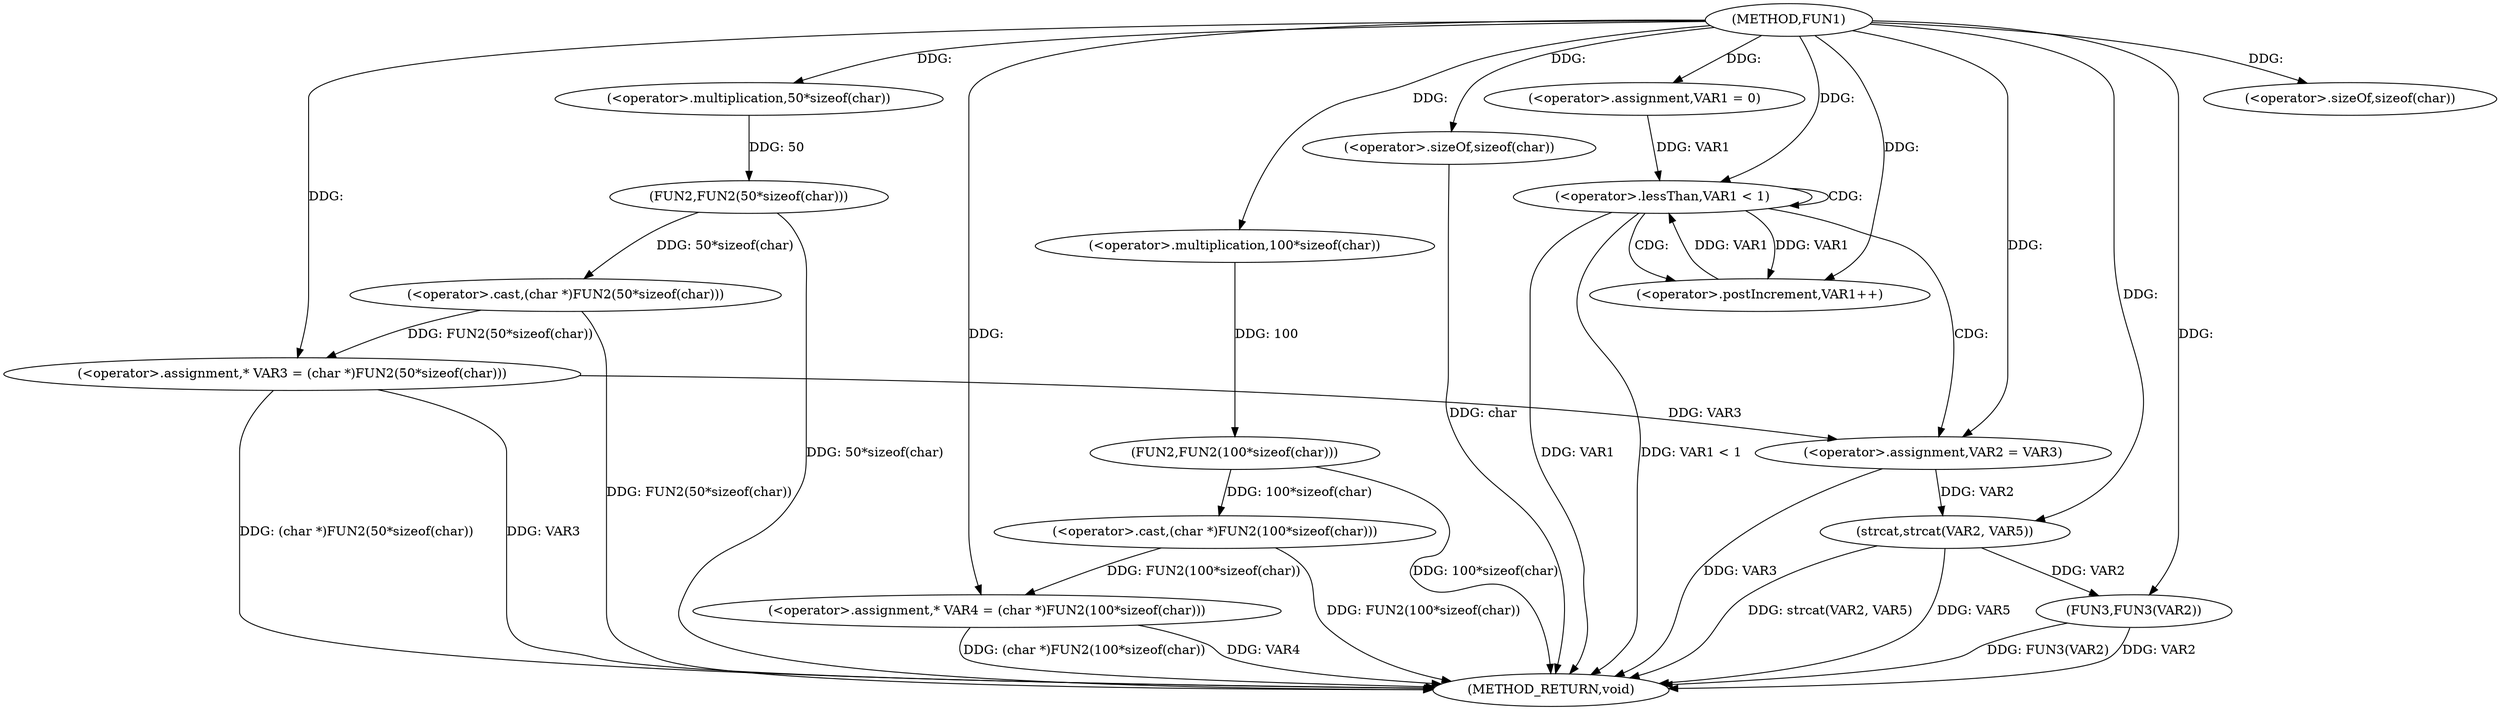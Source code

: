 digraph FUN1 {  
"1000100" [label = "(METHOD,FUN1)" ]
"1000144" [label = "(METHOD_RETURN,void)" ]
"1000105" [label = "(<operator>.assignment,* VAR3 = (char *)FUN2(50*sizeof(char)))" ]
"1000107" [label = "(<operator>.cast,(char *)FUN2(50*sizeof(char)))" ]
"1000109" [label = "(FUN2,FUN2(50*sizeof(char)))" ]
"1000110" [label = "(<operator>.multiplication,50*sizeof(char))" ]
"1000112" [label = "(<operator>.sizeOf,sizeof(char))" ]
"1000115" [label = "(<operator>.assignment,* VAR4 = (char *)FUN2(100*sizeof(char)))" ]
"1000117" [label = "(<operator>.cast,(char *)FUN2(100*sizeof(char)))" ]
"1000119" [label = "(FUN2,FUN2(100*sizeof(char)))" ]
"1000120" [label = "(<operator>.multiplication,100*sizeof(char))" ]
"1000122" [label = "(<operator>.sizeOf,sizeof(char))" ]
"1000125" [label = "(<operator>.assignment,VAR1 = 0)" ]
"1000128" [label = "(<operator>.lessThan,VAR1 < 1)" ]
"1000131" [label = "(<operator>.postIncrement,VAR1++)" ]
"1000134" [label = "(<operator>.assignment,VAR2 = VAR3)" ]
"1000139" [label = "(strcat,strcat(VAR2, VAR5))" ]
"1000142" [label = "(FUN3,FUN3(VAR2))" ]
  "1000115" -> "1000144"  [ label = "DDG: (char *)FUN2(100*sizeof(char))"] 
  "1000142" -> "1000144"  [ label = "DDG: FUN3(VAR2)"] 
  "1000105" -> "1000144"  [ label = "DDG: (char *)FUN2(50*sizeof(char))"] 
  "1000128" -> "1000144"  [ label = "DDG: VAR1 < 1"] 
  "1000117" -> "1000144"  [ label = "DDG: FUN2(100*sizeof(char))"] 
  "1000115" -> "1000144"  [ label = "DDG: VAR4"] 
  "1000122" -> "1000144"  [ label = "DDG: char"] 
  "1000139" -> "1000144"  [ label = "DDG: VAR5"] 
  "1000139" -> "1000144"  [ label = "DDG: strcat(VAR2, VAR5)"] 
  "1000128" -> "1000144"  [ label = "DDG: VAR1"] 
  "1000109" -> "1000144"  [ label = "DDG: 50*sizeof(char)"] 
  "1000119" -> "1000144"  [ label = "DDG: 100*sizeof(char)"] 
  "1000142" -> "1000144"  [ label = "DDG: VAR2"] 
  "1000134" -> "1000144"  [ label = "DDG: VAR3"] 
  "1000105" -> "1000144"  [ label = "DDG: VAR3"] 
  "1000107" -> "1000144"  [ label = "DDG: FUN2(50*sizeof(char))"] 
  "1000107" -> "1000105"  [ label = "DDG: FUN2(50*sizeof(char))"] 
  "1000100" -> "1000105"  [ label = "DDG: "] 
  "1000109" -> "1000107"  [ label = "DDG: 50*sizeof(char)"] 
  "1000110" -> "1000109"  [ label = "DDG: 50"] 
  "1000100" -> "1000110"  [ label = "DDG: "] 
  "1000100" -> "1000112"  [ label = "DDG: "] 
  "1000117" -> "1000115"  [ label = "DDG: FUN2(100*sizeof(char))"] 
  "1000100" -> "1000115"  [ label = "DDG: "] 
  "1000119" -> "1000117"  [ label = "DDG: 100*sizeof(char)"] 
  "1000120" -> "1000119"  [ label = "DDG: 100"] 
  "1000100" -> "1000120"  [ label = "DDG: "] 
  "1000100" -> "1000122"  [ label = "DDG: "] 
  "1000100" -> "1000125"  [ label = "DDG: "] 
  "1000125" -> "1000128"  [ label = "DDG: VAR1"] 
  "1000131" -> "1000128"  [ label = "DDG: VAR1"] 
  "1000100" -> "1000128"  [ label = "DDG: "] 
  "1000128" -> "1000131"  [ label = "DDG: VAR1"] 
  "1000100" -> "1000131"  [ label = "DDG: "] 
  "1000105" -> "1000134"  [ label = "DDG: VAR3"] 
  "1000100" -> "1000134"  [ label = "DDG: "] 
  "1000134" -> "1000139"  [ label = "DDG: VAR2"] 
  "1000100" -> "1000139"  [ label = "DDG: "] 
  "1000139" -> "1000142"  [ label = "DDG: VAR2"] 
  "1000100" -> "1000142"  [ label = "DDG: "] 
  "1000128" -> "1000128"  [ label = "CDG: "] 
  "1000128" -> "1000131"  [ label = "CDG: "] 
  "1000128" -> "1000134"  [ label = "CDG: "] 
}
